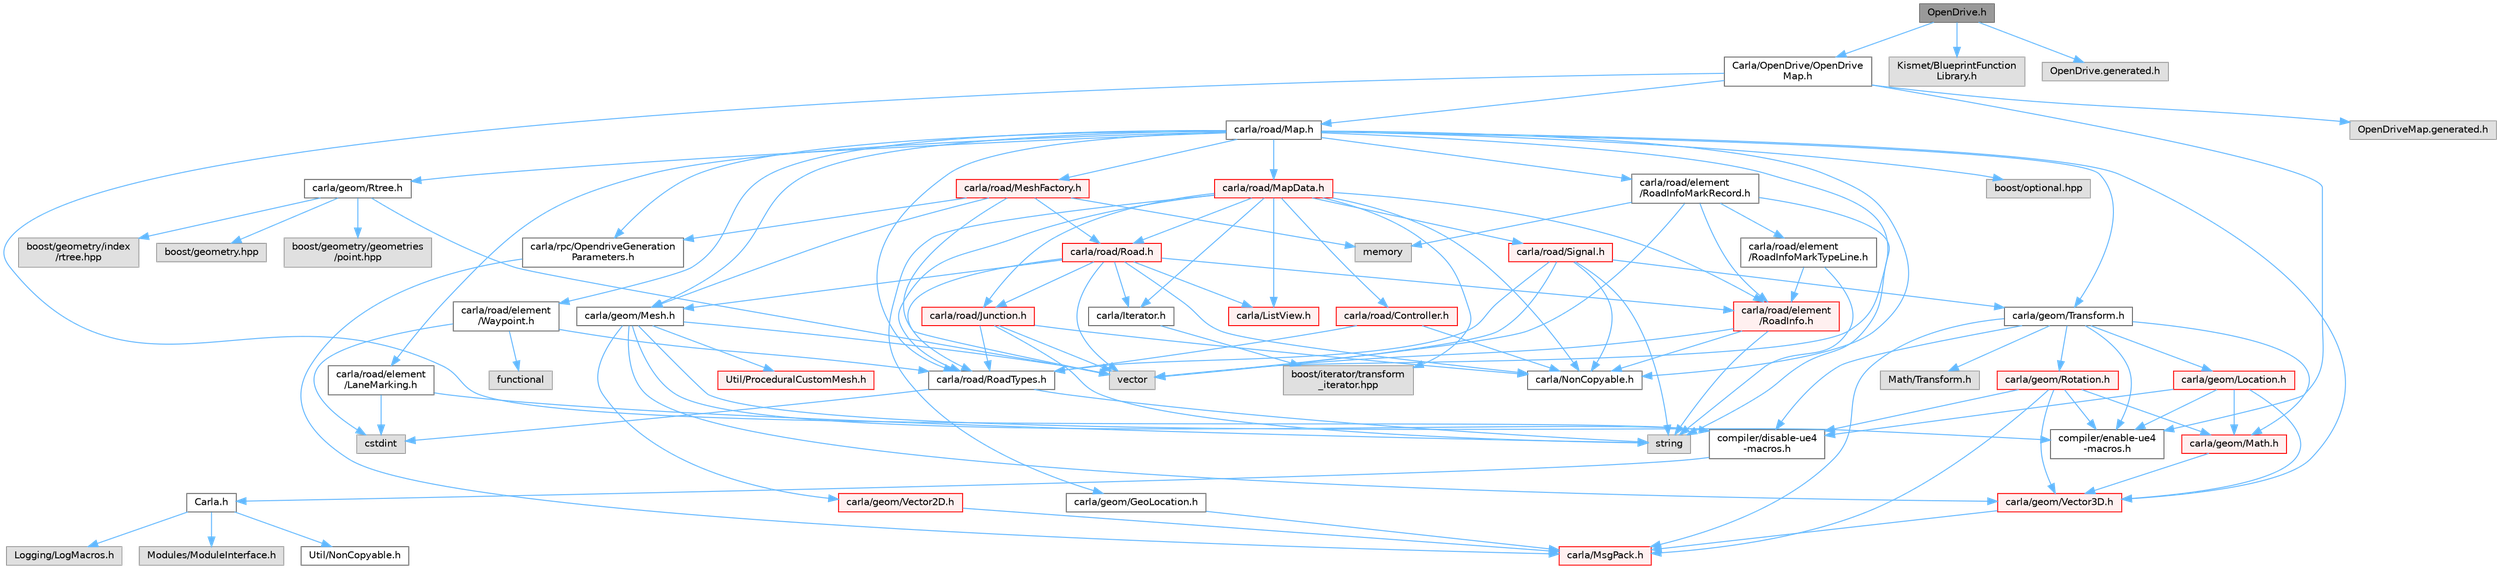 digraph "OpenDrive.h"
{
 // INTERACTIVE_SVG=YES
 // LATEX_PDF_SIZE
  bgcolor="transparent";
  edge [fontname=Helvetica,fontsize=10,labelfontname=Helvetica,labelfontsize=10];
  node [fontname=Helvetica,fontsize=10,shape=box,height=0.2,width=0.4];
  Node1 [id="Node000001",label="OpenDrive.h",height=0.2,width=0.4,color="gray40", fillcolor="grey60", style="filled", fontcolor="black",tooltip=" "];
  Node1 -> Node2 [id="edge1_Node000001_Node000002",color="steelblue1",style="solid",tooltip=" "];
  Node2 [id="Node000002",label="Carla/OpenDrive/OpenDrive\lMap.h",height=0.2,width=0.4,color="grey40", fillcolor="white", style="filled",URL="$d6/d95/OpenDriveMap_8h.html",tooltip=" "];
  Node2 -> Node3 [id="edge2_Node000002_Node000003",color="steelblue1",style="solid",tooltip=" "];
  Node3 [id="Node000003",label="compiler/disable-ue4\l-macros.h",height=0.2,width=0.4,color="grey40", fillcolor="white", style="filled",URL="$d2/d02/disable-ue4-macros_8h.html",tooltip=" "];
  Node3 -> Node4 [id="edge3_Node000003_Node000004",color="steelblue1",style="solid",tooltip=" "];
  Node4 [id="Node000004",label="Carla.h",height=0.2,width=0.4,color="grey40", fillcolor="white", style="filled",URL="$d7/d7d/Carla_8h.html",tooltip=" "];
  Node4 -> Node5 [id="edge4_Node000004_Node000005",color="steelblue1",style="solid",tooltip=" "];
  Node5 [id="Node000005",label="Util/NonCopyable.h",height=0.2,width=0.4,color="grey40", fillcolor="white", style="filled",URL="$d4/d57/Unreal_2CarlaUE4_2Plugins_2Carla_2Source_2Carla_2Util_2NonCopyable_8h.html",tooltip=" "];
  Node4 -> Node6 [id="edge5_Node000004_Node000006",color="steelblue1",style="solid",tooltip=" "];
  Node6 [id="Node000006",label="Logging/LogMacros.h",height=0.2,width=0.4,color="grey60", fillcolor="#E0E0E0", style="filled",tooltip=" "];
  Node4 -> Node7 [id="edge6_Node000004_Node000007",color="steelblue1",style="solid",tooltip=" "];
  Node7 [id="Node000007",label="Modules/ModuleInterface.h",height=0.2,width=0.4,color="grey60", fillcolor="#E0E0E0", style="filled",tooltip=" "];
  Node2 -> Node8 [id="edge7_Node000002_Node000008",color="steelblue1",style="solid",tooltip=" "];
  Node8 [id="Node000008",label="carla/road/Map.h",height=0.2,width=0.4,color="grey40", fillcolor="white", style="filled",URL="$df/d64/road_2Map_8h.html",tooltip=" "];
  Node8 -> Node9 [id="edge8_Node000008_Node000009",color="steelblue1",style="solid",tooltip=" "];
  Node9 [id="Node000009",label="carla/geom/Mesh.h",height=0.2,width=0.4,color="grey40", fillcolor="white", style="filled",URL="$d9/d31/Mesh_8h.html",tooltip=" "];
  Node9 -> Node10 [id="edge9_Node000009_Node000010",color="steelblue1",style="solid",tooltip=" "];
  Node10 [id="Node000010",label="vector",height=0.2,width=0.4,color="grey60", fillcolor="#E0E0E0", style="filled",tooltip=" "];
  Node9 -> Node11 [id="edge10_Node000009_Node000011",color="steelblue1",style="solid",tooltip=" "];
  Node11 [id="Node000011",label="carla/geom/Vector3D.h",height=0.2,width=0.4,color="red", fillcolor="#FFF0F0", style="filled",URL="$de/d70/geom_2Vector3D_8h.html",tooltip=" "];
  Node11 -> Node12 [id="edge11_Node000011_Node000012",color="steelblue1",style="solid",tooltip=" "];
  Node12 [id="Node000012",label="carla/MsgPack.h",height=0.2,width=0.4,color="red", fillcolor="#FFF0F0", style="filled",URL="$d9/d6f/MsgPack_8h.html",tooltip=" "];
  Node9 -> Node28 [id="edge12_Node000009_Node000028",color="steelblue1",style="solid",tooltip=" "];
  Node28 [id="Node000028",label="carla/geom/Vector2D.h",height=0.2,width=0.4,color="red", fillcolor="#FFF0F0", style="filled",URL="$d7/d26/geom_2Vector2D_8h.html",tooltip=" "];
  Node28 -> Node12 [id="edge13_Node000028_Node000012",color="steelblue1",style="solid",tooltip=" "];
  Node9 -> Node29 [id="edge14_Node000009_Node000029",color="steelblue1",style="solid",tooltip=" "];
  Node29 [id="Node000029",label="compiler/enable-ue4\l-macros.h",height=0.2,width=0.4,color="grey40", fillcolor="white", style="filled",URL="$d9/da2/enable-ue4-macros_8h.html",tooltip=" "];
  Node9 -> Node30 [id="edge15_Node000009_Node000030",color="steelblue1",style="solid",tooltip=" "];
  Node30 [id="Node000030",label="Util/ProceduralCustomMesh.h",height=0.2,width=0.4,color="red", fillcolor="#FFF0F0", style="filled",URL="$d5/d30/ProceduralCustomMesh_8h.html",tooltip=" "];
  Node9 -> Node3 [id="edge16_Node000009_Node000003",color="steelblue1",style="solid",tooltip=" "];
  Node8 -> Node32 [id="edge17_Node000008_Node000032",color="steelblue1",style="solid",tooltip=" "];
  Node32 [id="Node000032",label="carla/geom/Rtree.h",height=0.2,width=0.4,color="grey40", fillcolor="white", style="filled",URL="$d5/d30/Rtree_8h.html",tooltip=" "];
  Node32 -> Node10 [id="edge18_Node000032_Node000010",color="steelblue1",style="solid",tooltip=" "];
  Node32 -> Node33 [id="edge19_Node000032_Node000033",color="steelblue1",style="solid",tooltip=" "];
  Node33 [id="Node000033",label="boost/geometry.hpp",height=0.2,width=0.4,color="grey60", fillcolor="#E0E0E0", style="filled",tooltip=" "];
  Node32 -> Node34 [id="edge20_Node000032_Node000034",color="steelblue1",style="solid",tooltip=" "];
  Node34 [id="Node000034",label="boost/geometry/geometries\l/point.hpp",height=0.2,width=0.4,color="grey60", fillcolor="#E0E0E0", style="filled",tooltip=" "];
  Node32 -> Node35 [id="edge21_Node000032_Node000035",color="steelblue1",style="solid",tooltip=" "];
  Node35 [id="Node000035",label="boost/geometry/index\l/rtree.hpp",height=0.2,width=0.4,color="grey60", fillcolor="#E0E0E0", style="filled",tooltip=" "];
  Node8 -> Node36 [id="edge22_Node000008_Node000036",color="steelblue1",style="solid",tooltip=" "];
  Node36 [id="Node000036",label="carla/geom/Transform.h",height=0.2,width=0.4,color="grey40", fillcolor="white", style="filled",URL="$de/d17/geom_2Transform_8h.html",tooltip=" "];
  Node36 -> Node12 [id="edge23_Node000036_Node000012",color="steelblue1",style="solid",tooltip=" "];
  Node36 -> Node37 [id="edge24_Node000036_Node000037",color="steelblue1",style="solid",tooltip=" "];
  Node37 [id="Node000037",label="carla/geom/Location.h",height=0.2,width=0.4,color="red", fillcolor="#FFF0F0", style="filled",URL="$d9/d8b/geom_2Location_8h.html",tooltip=" "];
  Node37 -> Node11 [id="edge25_Node000037_Node000011",color="steelblue1",style="solid",tooltip=" "];
  Node37 -> Node39 [id="edge26_Node000037_Node000039",color="steelblue1",style="solid",tooltip=" "];
  Node39 [id="Node000039",label="carla/geom/Math.h",height=0.2,width=0.4,color="red", fillcolor="#FFF0F0", style="filled",URL="$db/d8a/Math_8h.html",tooltip=" "];
  Node39 -> Node11 [id="edge27_Node000039_Node000011",color="steelblue1",style="solid",tooltip=" "];
  Node37 -> Node29 [id="edge28_Node000037_Node000029",color="steelblue1",style="solid",tooltip=" "];
  Node37 -> Node3 [id="edge29_Node000037_Node000003",color="steelblue1",style="solid",tooltip=" "];
  Node36 -> Node39 [id="edge30_Node000036_Node000039",color="steelblue1",style="solid",tooltip=" "];
  Node36 -> Node42 [id="edge31_Node000036_Node000042",color="steelblue1",style="solid",tooltip=" "];
  Node42 [id="Node000042",label="carla/geom/Rotation.h",height=0.2,width=0.4,color="red", fillcolor="#FFF0F0", style="filled",URL="$d0/d8f/Rotation_8h.html",tooltip=" "];
  Node42 -> Node12 [id="edge32_Node000042_Node000012",color="steelblue1",style="solid",tooltip=" "];
  Node42 -> Node39 [id="edge33_Node000042_Node000039",color="steelblue1",style="solid",tooltip=" "];
  Node42 -> Node11 [id="edge34_Node000042_Node000011",color="steelblue1",style="solid",tooltip=" "];
  Node42 -> Node29 [id="edge35_Node000042_Node000029",color="steelblue1",style="solid",tooltip=" "];
  Node42 -> Node3 [id="edge36_Node000042_Node000003",color="steelblue1",style="solid",tooltip=" "];
  Node36 -> Node29 [id="edge37_Node000036_Node000029",color="steelblue1",style="solid",tooltip=" "];
  Node36 -> Node44 [id="edge38_Node000036_Node000044",color="steelblue1",style="solid",tooltip=" "];
  Node44 [id="Node000044",label="Math/Transform.h",height=0.2,width=0.4,color="grey60", fillcolor="#E0E0E0", style="filled",tooltip=" "];
  Node36 -> Node3 [id="edge39_Node000036_Node000003",color="steelblue1",style="solid",tooltip=" "];
  Node8 -> Node45 [id="edge40_Node000008_Node000045",color="steelblue1",style="solid",tooltip=" "];
  Node45 [id="Node000045",label="carla/NonCopyable.h",height=0.2,width=0.4,color="grey40", fillcolor="white", style="filled",URL="$d4/dd8/LibCarla_2source_2carla_2NonCopyable_8h.html",tooltip=" "];
  Node8 -> Node46 [id="edge41_Node000008_Node000046",color="steelblue1",style="solid",tooltip=" "];
  Node46 [id="Node000046",label="carla/road/element\l/LaneMarking.h",height=0.2,width=0.4,color="grey40", fillcolor="white", style="filled",URL="$d5/d4c/LaneMarking_8h.html",tooltip=" "];
  Node46 -> Node22 [id="edge42_Node000046_Node000022",color="steelblue1",style="solid",tooltip=" "];
  Node22 [id="Node000022",label="cstdint",height=0.2,width=0.4,color="grey60", fillcolor="#E0E0E0", style="filled",tooltip=" "];
  Node46 -> Node47 [id="edge43_Node000046_Node000047",color="steelblue1",style="solid",tooltip=" "];
  Node47 [id="Node000047",label="string",height=0.2,width=0.4,color="grey60", fillcolor="#E0E0E0", style="filled",tooltip=" "];
  Node8 -> Node48 [id="edge44_Node000008_Node000048",color="steelblue1",style="solid",tooltip=" "];
  Node48 [id="Node000048",label="carla/road/element\l/RoadInfoMarkRecord.h",height=0.2,width=0.4,color="grey40", fillcolor="white", style="filled",URL="$dd/d32/RoadInfoMarkRecord_8h.html",tooltip=" "];
  Node48 -> Node49 [id="edge45_Node000048_Node000049",color="steelblue1",style="solid",tooltip=" "];
  Node49 [id="Node000049",label="carla/road/element\l/RoadInfo.h",height=0.2,width=0.4,color="red", fillcolor="#FFF0F0", style="filled",URL="$de/d3a/RoadInfo_8h.html",tooltip=" "];
  Node49 -> Node45 [id="edge46_Node000049_Node000045",color="steelblue1",style="solid",tooltip=" "];
  Node49 -> Node47 [id="edge47_Node000049_Node000047",color="steelblue1",style="solid",tooltip=" "];
  Node49 -> Node10 [id="edge48_Node000049_Node000010",color="steelblue1",style="solid",tooltip=" "];
  Node48 -> Node52 [id="edge49_Node000048_Node000052",color="steelblue1",style="solid",tooltip=" "];
  Node52 [id="Node000052",label="carla/road/element\l/RoadInfoMarkTypeLine.h",height=0.2,width=0.4,color="grey40", fillcolor="white", style="filled",URL="$da/d4f/RoadInfoMarkTypeLine_8h.html",tooltip=" "];
  Node52 -> Node49 [id="edge50_Node000052_Node000049",color="steelblue1",style="solid",tooltip=" "];
  Node52 -> Node47 [id="edge51_Node000052_Node000047",color="steelblue1",style="solid",tooltip=" "];
  Node48 -> Node47 [id="edge52_Node000048_Node000047",color="steelblue1",style="solid",tooltip=" "];
  Node48 -> Node10 [id="edge53_Node000048_Node000010",color="steelblue1",style="solid",tooltip=" "];
  Node48 -> Node24 [id="edge54_Node000048_Node000024",color="steelblue1",style="solid",tooltip=" "];
  Node24 [id="Node000024",label="memory",height=0.2,width=0.4,color="grey60", fillcolor="#E0E0E0", style="filled",tooltip=" "];
  Node8 -> Node53 [id="edge55_Node000008_Node000053",color="steelblue1",style="solid",tooltip=" "];
  Node53 [id="Node000053",label="carla/road/element\l/Waypoint.h",height=0.2,width=0.4,color="grey40", fillcolor="white", style="filled",URL="$d3/dbb/road_2element_2Waypoint_8h.html",tooltip=" "];
  Node53 -> Node54 [id="edge56_Node000053_Node000054",color="steelblue1",style="solid",tooltip=" "];
  Node54 [id="Node000054",label="carla/road/RoadTypes.h",height=0.2,width=0.4,color="grey40", fillcolor="white", style="filled",URL="$d6/dbb/RoadTypes_8h.html",tooltip=" "];
  Node54 -> Node22 [id="edge57_Node000054_Node000022",color="steelblue1",style="solid",tooltip=" "];
  Node54 -> Node47 [id="edge58_Node000054_Node000047",color="steelblue1",style="solid",tooltip=" "];
  Node53 -> Node22 [id="edge59_Node000053_Node000022",color="steelblue1",style="solid",tooltip=" "];
  Node53 -> Node55 [id="edge60_Node000053_Node000055",color="steelblue1",style="solid",tooltip=" "];
  Node55 [id="Node000055",label="functional",height=0.2,width=0.4,color="grey60", fillcolor="#E0E0E0", style="filled",tooltip=" "];
  Node8 -> Node56 [id="edge61_Node000008_Node000056",color="steelblue1",style="solid",tooltip=" "];
  Node56 [id="Node000056",label="carla/road/MapData.h",height=0.2,width=0.4,color="red", fillcolor="#FFF0F0", style="filled",URL="$d5/db7/MapData_8h.html",tooltip=" "];
  Node56 -> Node57 [id="edge62_Node000056_Node000057",color="steelblue1",style="solid",tooltip=" "];
  Node57 [id="Node000057",label="carla/geom/GeoLocation.h",height=0.2,width=0.4,color="grey40", fillcolor="white", style="filled",URL="$d7/d86/GeoLocation_8h.html",tooltip=" "];
  Node57 -> Node12 [id="edge63_Node000057_Node000012",color="steelblue1",style="solid",tooltip=" "];
  Node56 -> Node58 [id="edge64_Node000056_Node000058",color="steelblue1",style="solid",tooltip=" "];
  Node58 [id="Node000058",label="carla/Iterator.h",height=0.2,width=0.4,color="grey40", fillcolor="white", style="filled",URL="$d7/ddd/Iterator_8h.html",tooltip=" "];
  Node58 -> Node59 [id="edge65_Node000058_Node000059",color="steelblue1",style="solid",tooltip=" "];
  Node59 [id="Node000059",label="boost/iterator/transform\l_iterator.hpp",height=0.2,width=0.4,color="grey60", fillcolor="#E0E0E0", style="filled",tooltip=" "];
  Node56 -> Node60 [id="edge66_Node000056_Node000060",color="steelblue1",style="solid",tooltip=" "];
  Node60 [id="Node000060",label="carla/ListView.h",height=0.2,width=0.4,color="red", fillcolor="#FFF0F0", style="filled",URL="$d4/d50/LibCarla_2source_2carla_2ListView_8h.html",tooltip=" "];
  Node56 -> Node45 [id="edge67_Node000056_Node000045",color="steelblue1",style="solid",tooltip=" "];
  Node56 -> Node62 [id="edge68_Node000056_Node000062",color="steelblue1",style="solid",tooltip=" "];
  Node62 [id="Node000062",label="carla/road/Controller.h",height=0.2,width=0.4,color="red", fillcolor="#FFF0F0", style="filled",URL="$de/d4a/Controller_8h.html",tooltip=" "];
  Node62 -> Node45 [id="edge69_Node000062_Node000045",color="steelblue1",style="solid",tooltip=" "];
  Node62 -> Node54 [id="edge70_Node000062_Node000054",color="steelblue1",style="solid",tooltip=" "];
  Node56 -> Node49 [id="edge71_Node000056_Node000049",color="steelblue1",style="solid",tooltip=" "];
  Node56 -> Node64 [id="edge72_Node000056_Node000064",color="steelblue1",style="solid",tooltip=" "];
  Node64 [id="Node000064",label="carla/road/Junction.h",height=0.2,width=0.4,color="red", fillcolor="#FFF0F0", style="filled",URL="$d1/d3a/road_2Junction_8h.html",tooltip=" "];
  Node64 -> Node45 [id="edge73_Node000064_Node000045",color="steelblue1",style="solid",tooltip=" "];
  Node64 -> Node54 [id="edge74_Node000064_Node000054",color="steelblue1",style="solid",tooltip=" "];
  Node64 -> Node10 [id="edge75_Node000064_Node000010",color="steelblue1",style="solid",tooltip=" "];
  Node64 -> Node47 [id="edge76_Node000064_Node000047",color="steelblue1",style="solid",tooltip=" "];
  Node56 -> Node71 [id="edge77_Node000056_Node000071",color="steelblue1",style="solid",tooltip=" "];
  Node71 [id="Node000071",label="carla/road/Road.h",height=0.2,width=0.4,color="red", fillcolor="#FFF0F0", style="filled",URL="$db/d48/Road_8h.html",tooltip=" "];
  Node71 -> Node9 [id="edge78_Node000071_Node000009",color="steelblue1",style="solid",tooltip=" "];
  Node71 -> Node58 [id="edge79_Node000071_Node000058",color="steelblue1",style="solid",tooltip=" "];
  Node71 -> Node60 [id="edge80_Node000071_Node000060",color="steelblue1",style="solid",tooltip=" "];
  Node71 -> Node45 [id="edge81_Node000071_Node000045",color="steelblue1",style="solid",tooltip=" "];
  Node71 -> Node49 [id="edge82_Node000071_Node000049",color="steelblue1",style="solid",tooltip=" "];
  Node71 -> Node64 [id="edge83_Node000071_Node000064",color="steelblue1",style="solid",tooltip=" "];
  Node71 -> Node54 [id="edge84_Node000071_Node000054",color="steelblue1",style="solid",tooltip=" "];
  Node71 -> Node10 [id="edge85_Node000071_Node000010",color="steelblue1",style="solid",tooltip=" "];
  Node56 -> Node54 [id="edge86_Node000056_Node000054",color="steelblue1",style="solid",tooltip=" "];
  Node56 -> Node81 [id="edge87_Node000056_Node000081",color="steelblue1",style="solid",tooltip=" "];
  Node81 [id="Node000081",label="carla/road/Signal.h",height=0.2,width=0.4,color="red", fillcolor="#FFF0F0", style="filled",URL="$d0/def/Signal_8h.html",tooltip=" "];
  Node81 -> Node45 [id="edge88_Node000081_Node000045",color="steelblue1",style="solid",tooltip=" "];
  Node81 -> Node54 [id="edge89_Node000081_Node000054",color="steelblue1",style="solid",tooltip=" "];
  Node81 -> Node36 [id="edge90_Node000081_Node000036",color="steelblue1",style="solid",tooltip=" "];
  Node81 -> Node47 [id="edge91_Node000081_Node000047",color="steelblue1",style="solid",tooltip=" "];
  Node81 -> Node10 [id="edge92_Node000081_Node000010",color="steelblue1",style="solid",tooltip=" "];
  Node56 -> Node59 [id="edge93_Node000056_Node000059",color="steelblue1",style="solid",tooltip=" "];
  Node8 -> Node54 [id="edge94_Node000008_Node000054",color="steelblue1",style="solid",tooltip=" "];
  Node8 -> Node88 [id="edge95_Node000008_Node000088",color="steelblue1",style="solid",tooltip=" "];
  Node88 [id="Node000088",label="carla/road/MeshFactory.h",height=0.2,width=0.4,color="red", fillcolor="#FFF0F0", style="filled",URL="$d9/d87/MeshFactory_8h.html",tooltip=" "];
  Node88 -> Node24 [id="edge96_Node000088_Node000024",color="steelblue1",style="solid",tooltip=" "];
  Node88 -> Node10 [id="edge97_Node000088_Node000010",color="steelblue1",style="solid",tooltip=" "];
  Node88 -> Node9 [id="edge98_Node000088_Node000009",color="steelblue1",style="solid",tooltip=" "];
  Node88 -> Node71 [id="edge99_Node000088_Node000071",color="steelblue1",style="solid",tooltip=" "];
  Node88 -> Node89 [id="edge100_Node000088_Node000089",color="steelblue1",style="solid",tooltip=" "];
  Node89 [id="Node000089",label="carla/rpc/OpendriveGeneration\lParameters.h",height=0.2,width=0.4,color="grey40", fillcolor="white", style="filled",URL="$d9/d3b/OpendriveGenerationParameters_8h.html",tooltip=" "];
  Node89 -> Node12 [id="edge101_Node000089_Node000012",color="steelblue1",style="solid",tooltip=" "];
  Node8 -> Node11 [id="edge102_Node000008_Node000011",color="steelblue1",style="solid",tooltip=" "];
  Node8 -> Node89 [id="edge103_Node000008_Node000089",color="steelblue1",style="solid",tooltip=" "];
  Node8 -> Node90 [id="edge104_Node000008_Node000090",color="steelblue1",style="solid",tooltip=" "];
  Node90 [id="Node000090",label="boost/optional.hpp",height=0.2,width=0.4,color="grey60", fillcolor="#E0E0E0", style="filled",tooltip=" "];
  Node8 -> Node10 [id="edge105_Node000008_Node000010",color="steelblue1",style="solid",tooltip=" "];
  Node2 -> Node29 [id="edge106_Node000002_Node000029",color="steelblue1",style="solid",tooltip=" "];
  Node2 -> Node91 [id="edge107_Node000002_Node000091",color="steelblue1",style="solid",tooltip=" "];
  Node91 [id="Node000091",label="OpenDriveMap.generated.h",height=0.2,width=0.4,color="grey60", fillcolor="#E0E0E0", style="filled",tooltip=" "];
  Node1 -> Node92 [id="edge108_Node000001_Node000092",color="steelblue1",style="solid",tooltip=" "];
  Node92 [id="Node000092",label="Kismet/BlueprintFunction\lLibrary.h",height=0.2,width=0.4,color="grey60", fillcolor="#E0E0E0", style="filled",tooltip=" "];
  Node1 -> Node93 [id="edge109_Node000001_Node000093",color="steelblue1",style="solid",tooltip=" "];
  Node93 [id="Node000093",label="OpenDrive.generated.h",height=0.2,width=0.4,color="grey60", fillcolor="#E0E0E0", style="filled",tooltip=" "];
}
